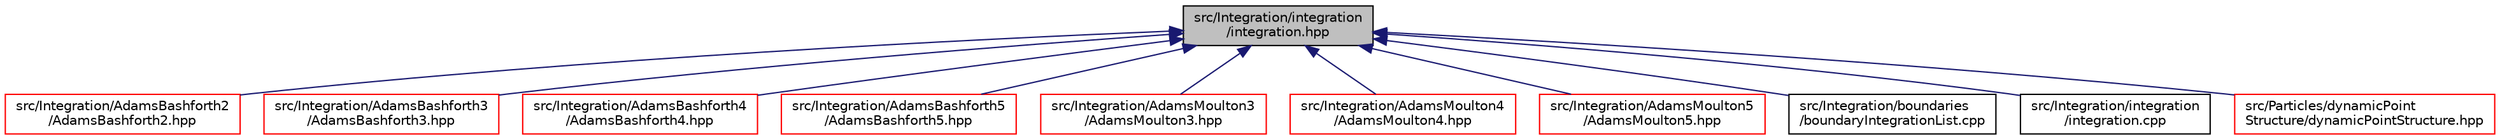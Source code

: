 digraph "src/Integration/integration/integration.hpp"
{
 // LATEX_PDF_SIZE
  edge [fontname="Helvetica",fontsize="10",labelfontname="Helvetica",labelfontsize="10"];
  node [fontname="Helvetica",fontsize="10",shape=record];
  Node1 [label="src/Integration/integration\l/integration.hpp",height=0.2,width=0.4,color="black", fillcolor="grey75", style="filled", fontcolor="black",tooltip=" "];
  Node1 -> Node2 [dir="back",color="midnightblue",fontsize="10",style="solid",fontname="Helvetica"];
  Node2 [label="src/Integration/AdamsBashforth2\l/AdamsBashforth2.hpp",height=0.2,width=0.4,color="red", fillcolor="white", style="filled",URL="$AdamsBashforth2_8hpp.html",tooltip=" "];
  Node1 -> Node4 [dir="back",color="midnightblue",fontsize="10",style="solid",fontname="Helvetica"];
  Node4 [label="src/Integration/AdamsBashforth3\l/AdamsBashforth3.hpp",height=0.2,width=0.4,color="red", fillcolor="white", style="filled",URL="$AdamsBashforth3_8hpp.html",tooltip=" "];
  Node1 -> Node6 [dir="back",color="midnightblue",fontsize="10",style="solid",fontname="Helvetica"];
  Node6 [label="src/Integration/AdamsBashforth4\l/AdamsBashforth4.hpp",height=0.2,width=0.4,color="red", fillcolor="white", style="filled",URL="$AdamsBashforth4_8hpp.html",tooltip=" "];
  Node1 -> Node8 [dir="back",color="midnightblue",fontsize="10",style="solid",fontname="Helvetica"];
  Node8 [label="src/Integration/AdamsBashforth5\l/AdamsBashforth5.hpp",height=0.2,width=0.4,color="red", fillcolor="white", style="filled",URL="$AdamsBashforth5_8hpp.html",tooltip=" "];
  Node1 -> Node10 [dir="back",color="midnightblue",fontsize="10",style="solid",fontname="Helvetica"];
  Node10 [label="src/Integration/AdamsMoulton3\l/AdamsMoulton3.hpp",height=0.2,width=0.4,color="red", fillcolor="white", style="filled",URL="$AdamsMoulton3_8hpp.html",tooltip=" "];
  Node1 -> Node12 [dir="back",color="midnightblue",fontsize="10",style="solid",fontname="Helvetica"];
  Node12 [label="src/Integration/AdamsMoulton4\l/AdamsMoulton4.hpp",height=0.2,width=0.4,color="red", fillcolor="white", style="filled",URL="$AdamsMoulton4_8hpp.html",tooltip=" "];
  Node1 -> Node14 [dir="back",color="midnightblue",fontsize="10",style="solid",fontname="Helvetica"];
  Node14 [label="src/Integration/AdamsMoulton5\l/AdamsMoulton5.hpp",height=0.2,width=0.4,color="red", fillcolor="white", style="filled",URL="$AdamsMoulton5_8hpp.html",tooltip=" "];
  Node1 -> Node16 [dir="back",color="midnightblue",fontsize="10",style="solid",fontname="Helvetica"];
  Node16 [label="src/Integration/boundaries\l/boundaryIntegrationList.cpp",height=0.2,width=0.4,color="black", fillcolor="white", style="filled",URL="$boundaryIntegrationList_8cpp.html",tooltip=" "];
  Node1 -> Node17 [dir="back",color="midnightblue",fontsize="10",style="solid",fontname="Helvetica"];
  Node17 [label="src/Integration/integration\l/integration.cpp",height=0.2,width=0.4,color="black", fillcolor="white", style="filled",URL="$integration_8cpp.html",tooltip=" "];
  Node1 -> Node18 [dir="back",color="midnightblue",fontsize="10",style="solid",fontname="Helvetica"];
  Node18 [label="src/Particles/dynamicPoint\lStructure/dynamicPointStructure.hpp",height=0.2,width=0.4,color="red", fillcolor="white", style="filled",URL="$dynamicPointStructure_8hpp.html",tooltip=" "];
}
